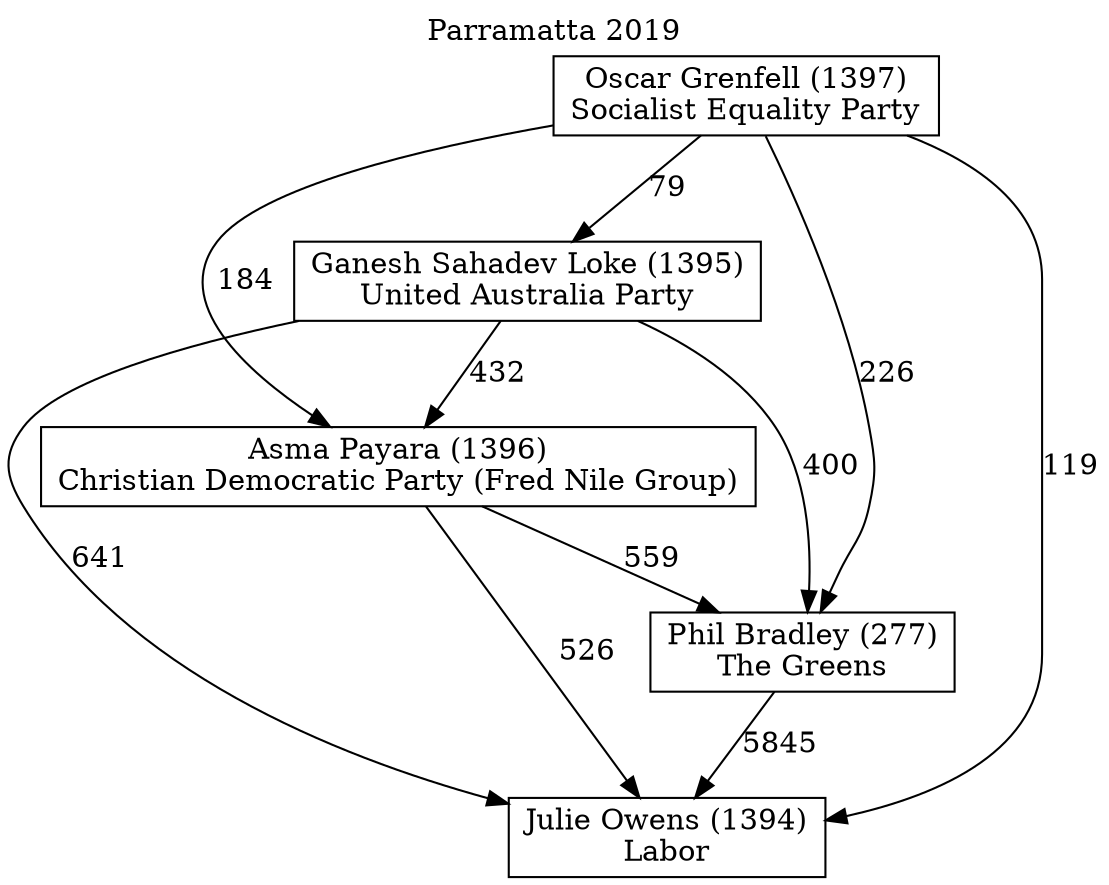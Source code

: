 // House preference flow
digraph "Julie Owens (1394)_Parramatta_2019" {
	graph [label="Parramatta 2019" labelloc=t mclimit=10]
	node [shape=box]
	"Julie Owens (1394)" [label="Julie Owens (1394)
Labor"]
	"Phil Bradley (277)" [label="Phil Bradley (277)
The Greens"]
	"Asma Payara (1396)" [label="Asma Payara (1396)
Christian Democratic Party (Fred Nile Group)"]
	"Ganesh Sahadev Loke (1395)" [label="Ganesh Sahadev Loke (1395)
United Australia Party"]
	"Oscar Grenfell (1397)" [label="Oscar Grenfell (1397)
Socialist Equality Party"]
	"Phil Bradley (277)" -> "Julie Owens (1394)" [label=5845]
	"Asma Payara (1396)" -> "Phil Bradley (277)" [label=559]
	"Ganesh Sahadev Loke (1395)" -> "Asma Payara (1396)" [label=432]
	"Oscar Grenfell (1397)" -> "Ganesh Sahadev Loke (1395)" [label=79]
	"Asma Payara (1396)" -> "Julie Owens (1394)" [label=526]
	"Ganesh Sahadev Loke (1395)" -> "Julie Owens (1394)" [label=641]
	"Oscar Grenfell (1397)" -> "Julie Owens (1394)" [label=119]
	"Oscar Grenfell (1397)" -> "Asma Payara (1396)" [label=184]
	"Ganesh Sahadev Loke (1395)" -> "Phil Bradley (277)" [label=400]
	"Oscar Grenfell (1397)" -> "Phil Bradley (277)" [label=226]
}

